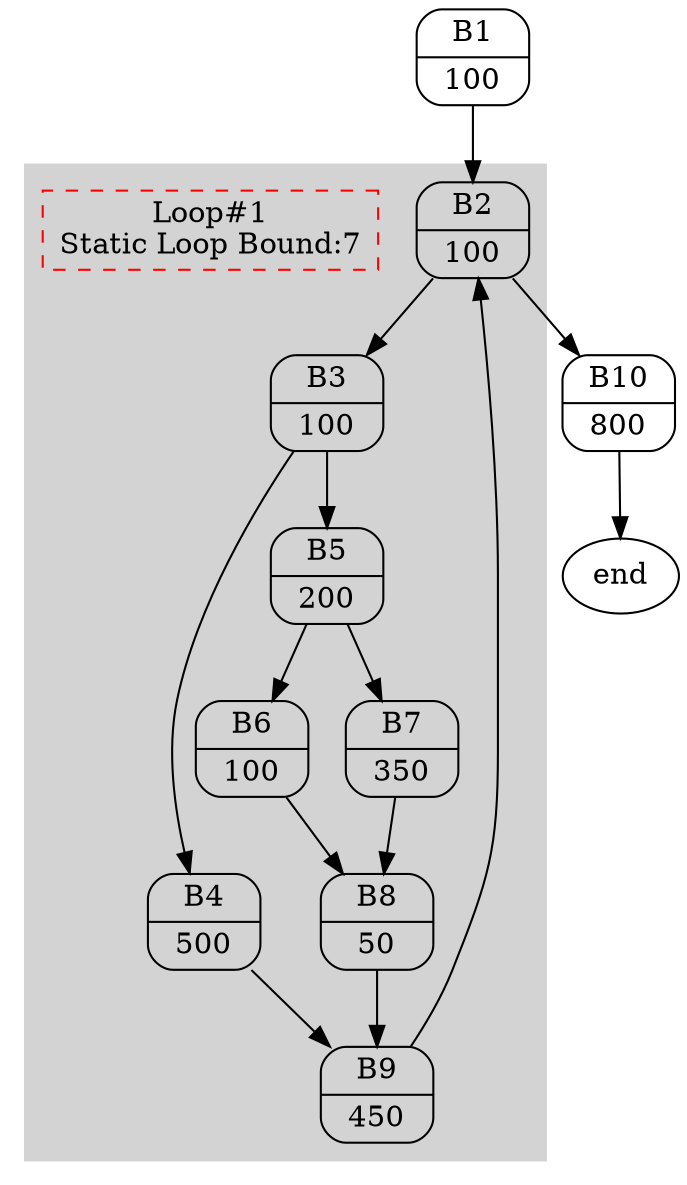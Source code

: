 digraph task3 {
	subgraph cluster0 {
		style = filled;
		color = lightgrey;
		proc2 -> proc3;
		proc3 -> proc4;
		proc3 -> proc5;
		proc4 -> proc9;
		proc5 -> proc6;
		proc5 -> proc7;
		proc6 -> proc8;
		proc7 -> proc8;
		proc8 -> proc9;
		proc9 -> proc2;
		A [
		 label="Loop#1\nStatic Loop Bound:7"
		 width = 1
		 shape = box
		 style = dashed
		 color = red
		 size = 5
		];
		//{rank=same; proc5, proc6}

	}
	subgraph Basic_Block {
		proc1 [label = "{<f0> B1|<f1> 100}" shape = Mrecord];
		proc2 [label = "{<f0> B2|<f1> 100}" shape = Mrecord];
		proc3 [label = "{<f0> B3|<f1> 100}" shape = Mrecord];
		proc4 [label = "{<f0> B4|<f1> 500}" shape = Mrecord];
		proc5 [label = "{<f0> B5|<f1> 200}" shape = Mrecord];
		proc6 [label = "{<f0> B6|<f1> 100}" shape = Mrecord];
		proc7 [label = "{<f0> B7|<f1> 350}" shape = Mrecord];
		proc8 [label = "{<f0> B8|<f1> 50}" shape = Mrecord];
		proc9 [label = "{<f0> B9|<f1> 450}" shape = Mrecord];
		proc10 [label = "{<f0> B10|<f1> 800}" shape = Mrecord];
	}
	proc1 -> proc2;
	proc2 -> proc10;
	proc10 -> end;
}
